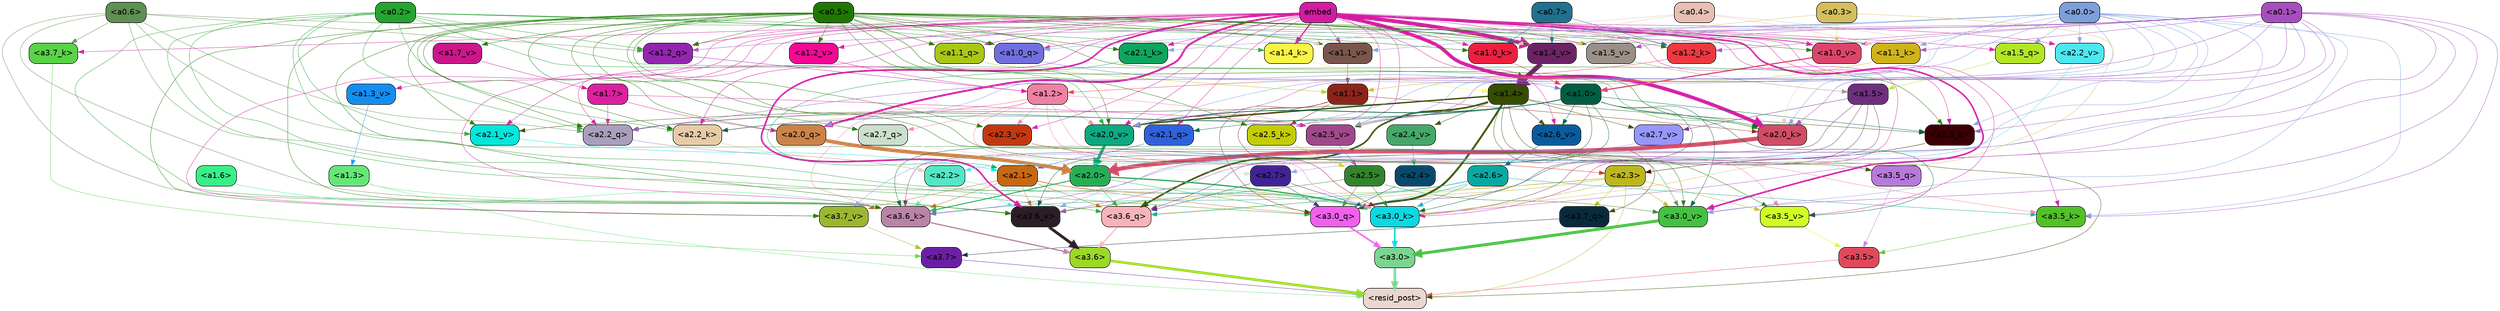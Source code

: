 strict digraph "" {
	graph [bgcolor=transparent,
		layout=dot,
		overlap=false,
		splines=true
	];
	"<a3.7>"	[color=black,
		fillcolor="#6a1fa5",
		fontname=Helvetica,
		shape=box,
		style="filled, rounded"];
	"<resid_post>"	[color=black,
		fillcolor="#ead7d0",
		fontname=Helvetica,
		shape=box,
		style="filled, rounded"];
	"<a3.7>" -> "<resid_post>"	[color="#6a1fa5",
		penwidth=0.6239100098609924];
	"<a3.6>"	[color=black,
		fillcolor="#9cd826",
		fontname=Helvetica,
		shape=box,
		style="filled, rounded"];
	"<a3.6>" -> "<resid_post>"	[color="#9cd826",
		penwidth=4.569062113761902];
	"<a3.5>"	[color=black,
		fillcolor="#e0495b",
		fontname=Helvetica,
		shape=box,
		style="filled, rounded"];
	"<a3.5>" -> "<resid_post>"	[color="#e0495b",
		penwidth=0.6];
	"<a3.0>"	[color=black,
		fillcolor="#7ad590",
		fontname=Helvetica,
		shape=box,
		style="filled, rounded"];
	"<a3.0>" -> "<resid_post>"	[color="#7ad590",
		penwidth=4.283544182777405];
	"<a2.3>"	[color=black,
		fillcolor="#bdb71d",
		fontname=Helvetica,
		shape=box,
		style="filled, rounded"];
	"<a2.3>" -> "<resid_post>"	[color="#bdb71d",
		penwidth=0.6];
	"<a3.7_q>"	[color=black,
		fillcolor="#09293d",
		fontname=Helvetica,
		shape=box,
		style="filled, rounded"];
	"<a2.3>" -> "<a3.7_q>"	[color="#bdb71d",
		penwidth=0.6];
	"<a3.6_q>"	[color=black,
		fillcolor="#f8b3b9",
		fontname=Helvetica,
		shape=box,
		style="filled, rounded"];
	"<a2.3>" -> "<a3.6_q>"	[color="#bdb71d",
		penwidth=0.6];
	"<a3.0_q>"	[color=black,
		fillcolor="#f060ec",
		fontname=Helvetica,
		shape=box,
		style="filled, rounded"];
	"<a2.3>" -> "<a3.0_q>"	[color="#bdb71d",
		penwidth=0.6];
	"<a3.0_k>"	[color=black,
		fillcolor="#0bdae2",
		fontname=Helvetica,
		shape=box,
		style="filled, rounded"];
	"<a2.3>" -> "<a3.0_k>"	[color="#bdb71d",
		penwidth=0.6];
	"<a3.6_v>"	[color=black,
		fillcolor="#2c1d27",
		fontname=Helvetica,
		shape=box,
		style="filled, rounded"];
	"<a2.3>" -> "<a3.6_v>"	[color="#bdb71d",
		penwidth=0.6];
	"<a3.5_v>"	[color=black,
		fillcolor="#d1fd25",
		fontname=Helvetica,
		shape=box,
		style="filled, rounded"];
	"<a2.3>" -> "<a3.5_v>"	[color="#bdb71d",
		penwidth=0.6];
	"<a3.0_v>"	[color=black,
		fillcolor="#45c142",
		fontname=Helvetica,
		shape=box,
		style="filled, rounded"];
	"<a2.3>" -> "<a3.0_v>"	[color="#bdb71d",
		penwidth=0.6];
	"<a1.4>"	[color=black,
		fillcolor="#354e01",
		fontname=Helvetica,
		shape=box,
		style="filled, rounded"];
	"<a1.4>" -> "<resid_post>"	[color="#354e01",
		penwidth=0.6];
	"<a1.4>" -> "<a3.7_q>"	[color="#354e01",
		penwidth=0.6];
	"<a1.4>" -> "<a3.6_q>"	[color="#354e01",
		penwidth=2.7934007048606873];
	"<a3.5_q>"	[color=black,
		fillcolor="#b77ada",
		fontname=Helvetica,
		shape=box,
		style="filled, rounded"];
	"<a1.4>" -> "<a3.5_q>"	[color="#354e01",
		penwidth=0.6];
	"<a1.4>" -> "<a3.0_q>"	[color="#354e01",
		penwidth=3.340754985809326];
	"<a2.3_q>"	[color=black,
		fillcolor="#3a0003",
		fontname=Helvetica,
		shape=box,
		style="filled, rounded"];
	"<a1.4>" -> "<a2.3_q>"	[color="#354e01",
		penwidth=0.6];
	"<a2.7_v>"	[color=black,
		fillcolor="#9597fc",
		fontname=Helvetica,
		shape=box,
		style="filled, rounded"];
	"<a1.4>" -> "<a2.7_v>"	[color="#354e01",
		penwidth=0.6];
	"<a2.6_v>"	[color=black,
		fillcolor="#075c9f",
		fontname=Helvetica,
		shape=box,
		style="filled, rounded"];
	"<a1.4>" -> "<a2.6_v>"	[color="#354e01",
		penwidth=0.6];
	"<a2.5_v>"	[color=black,
		fillcolor="#a0488c",
		fontname=Helvetica,
		shape=box,
		style="filled, rounded"];
	"<a1.4>" -> "<a2.5_v>"	[color="#354e01",
		penwidth=0.6];
	"<a2.4_v>"	[color=black,
		fillcolor="#45a868",
		fontname=Helvetica,
		shape=box,
		style="filled, rounded"];
	"<a1.4>" -> "<a2.4_v>"	[color="#354e01",
		penwidth=0.6];
	"<a2.1_v>"	[color=black,
		fillcolor="#01e7dc",
		fontname=Helvetica,
		shape=box,
		style="filled, rounded"];
	"<a1.4>" -> "<a2.1_v>"	[color="#354e01",
		penwidth=0.6];
	"<a2.0_v>"	[color=black,
		fillcolor="#0da980",
		fontname=Helvetica,
		shape=box,
		style="filled, rounded"];
	"<a1.4>" -> "<a2.0_v>"	[color="#354e01",
		penwidth=2.268759250640869];
	"<a1.3>"	[color=black,
		fillcolor="#65e678",
		fontname=Helvetica,
		shape=box,
		style="filled, rounded"];
	"<a1.3>" -> "<resid_post>"	[color="#65e678",
		penwidth=0.6];
	"<a1.3>" -> "<a3.6_v>"	[color="#65e678",
		penwidth=0.6];
	"<a3.7_q>" -> "<a3.7>"	[color="#09293d",
		penwidth=0.6];
	"<a3.6_q>" -> "<a3.6>"	[color="#f8b3b9",
		penwidth=2.0347584784030914];
	"<a3.5_q>" -> "<a3.5>"	[color="#b77ada",
		penwidth=0.6];
	"<a3.0_q>" -> "<a3.0>"	[color="#f060ec",
		penwidth=2.8635367155075073];
	"<a3.7_k>"	[color=black,
		fillcolor="#59d347",
		fontname=Helvetica,
		shape=box,
		style="filled, rounded"];
	"<a3.7_k>" -> "<a3.7>"	[color="#59d347",
		penwidth=0.6];
	"<a3.6_k>"	[color=black,
		fillcolor="#b985a6",
		fontname=Helvetica,
		shape=box,
		style="filled, rounded"];
	"<a3.6_k>" -> "<a3.6>"	[color="#b985a6",
		penwidth=2.1760786175727844];
	"<a3.5_k>"	[color=black,
		fillcolor="#52c126",
		fontname=Helvetica,
		shape=box,
		style="filled, rounded"];
	"<a3.5_k>" -> "<a3.5>"	[color="#52c126",
		penwidth=0.6];
	"<a3.0_k>" -> "<a3.0>"	[color="#0bdae2",
		penwidth=2.632905662059784];
	"<a3.7_v>"	[color=black,
		fillcolor="#9bb730",
		fontname=Helvetica,
		shape=box,
		style="filled, rounded"];
	"<a3.7_v>" -> "<a3.7>"	[color="#9bb730",
		penwidth=0.6];
	"<a3.6_v>" -> "<a3.6>"	[color="#2c1d27",
		penwidth=4.981305837631226];
	"<a3.5_v>" -> "<a3.5>"	[color="#d1fd25",
		penwidth=0.6];
	"<a3.0_v>" -> "<a3.0>"	[color="#45c142",
		penwidth=5.168330669403076];
	"<a2.7>"	[color=black,
		fillcolor="#402395",
		fontname=Helvetica,
		shape=box,
		style="filled, rounded"];
	"<a2.7>" -> "<a3.6_q>"	[color="#402395",
		penwidth=0.6];
	"<a2.7>" -> "<a3.0_q>"	[color="#402395",
		penwidth=0.6];
	"<a2.7>" -> "<a3.0_k>"	[color="#402395",
		penwidth=0.6];
	"<a2.6>"	[color=black,
		fillcolor="#09a9a3",
		fontname=Helvetica,
		shape=box,
		style="filled, rounded"];
	"<a2.6>" -> "<a3.6_q>"	[color="#09a9a3",
		penwidth=0.6];
	"<a2.6>" -> "<a3.0_q>"	[color="#09a9a3",
		penwidth=0.6];
	"<a2.6>" -> "<a3.6_k>"	[color="#09a9a3",
		penwidth=0.6];
	"<a2.6>" -> "<a3.5_k>"	[color="#09a9a3",
		penwidth=0.6];
	"<a2.6>" -> "<a3.0_k>"	[color="#09a9a3",
		penwidth=0.6];
	"<a2.1>"	[color=black,
		fillcolor="#c76813",
		fontname=Helvetica,
		shape=box,
		style="filled, rounded"];
	"<a2.1>" -> "<a3.6_q>"	[color="#c76813",
		penwidth=0.6];
	"<a2.1>" -> "<a3.0_q>"	[color="#c76813",
		penwidth=0.6];
	"<a2.1>" -> "<a3.6_k>"	[color="#c76813",
		penwidth=0.6];
	"<a2.1>" -> "<a3.0_k>"	[color="#c76813",
		penwidth=0.6];
	"<a2.1>" -> "<a3.7_v>"	[color="#c76813",
		penwidth=0.6];
	"<a2.1>" -> "<a3.6_v>"	[color="#c76813",
		penwidth=0.6];
	"<a2.0>"	[color=black,
		fillcolor="#26ae56",
		fontname=Helvetica,
		shape=box,
		style="filled, rounded"];
	"<a2.0>" -> "<a3.6_q>"	[color="#26ae56",
		penwidth=0.6];
	"<a2.0>" -> "<a3.0_q>"	[color="#26ae56",
		penwidth=0.6];
	"<a2.0>" -> "<a3.6_k>"	[color="#26ae56",
		penwidth=1.6382827460765839];
	"<a2.0>" -> "<a3.0_k>"	[color="#26ae56",
		penwidth=2.161143198609352];
	"<a1.5>"	[color=black,
		fillcolor="#6f2f7d",
		fontname=Helvetica,
		shape=box,
		style="filled, rounded"];
	"<a1.5>" -> "<a3.6_q>"	[color="#6f2f7d",
		penwidth=0.6];
	"<a1.5>" -> "<a3.0_q>"	[color="#6f2f7d",
		penwidth=0.6];
	"<a1.5>" -> "<a3.6_k>"	[color="#6f2f7d",
		penwidth=0.6];
	"<a1.5>" -> "<a3.0_k>"	[color="#6f2f7d",
		penwidth=0.6];
	"<a1.5>" -> "<a2.7_v>"	[color="#6f2f7d",
		penwidth=0.6];
	"<a0.2>"	[color=black,
		fillcolor="#26a431",
		fontname=Helvetica,
		shape=box,
		style="filled, rounded"];
	"<a0.2>" -> "<a3.6_q>"	[color="#26a431",
		penwidth=0.6];
	"<a0.2>" -> "<a3.0_q>"	[color="#26a431",
		penwidth=0.6];
	"<a0.2>" -> "<a3.6_k>"	[color="#26a431",
		penwidth=0.6];
	"<a0.2>" -> "<a3.0_k>"	[color="#26a431",
		penwidth=0.6];
	"<a2.2_q>"	[color=black,
		fillcolor="#a99ebc",
		fontname=Helvetica,
		shape=box,
		style="filled, rounded"];
	"<a0.2>" -> "<a2.2_q>"	[color="#26a431",
		penwidth=0.6];
	"<a2.2_k>"	[color=black,
		fillcolor="#e6cba6",
		fontname=Helvetica,
		shape=box,
		style="filled, rounded"];
	"<a0.2>" -> "<a2.2_k>"	[color="#26a431",
		penwidth=0.6];
	"<a2.0_k>"	[color=black,
		fillcolor="#d14d66",
		fontname=Helvetica,
		shape=box,
		style="filled, rounded"];
	"<a0.2>" -> "<a2.0_k>"	[color="#26a431",
		penwidth=0.6];
	"<a0.2>" -> "<a2.1_v>"	[color="#26a431",
		penwidth=0.6];
	"<a0.2>" -> "<a2.0_v>"	[color="#26a431",
		penwidth=0.6];
	"<a1.2_q>"	[color=black,
		fillcolor="#9425af",
		fontname=Helvetica,
		shape=box,
		style="filled, rounded"];
	"<a0.2>" -> "<a1.2_q>"	[color="#26a431",
		penwidth=0.6];
	"<a1.0_q>"	[color=black,
		fillcolor="#706fdf",
		fontname=Helvetica,
		shape=box,
		style="filled, rounded"];
	"<a0.2>" -> "<a1.0_q>"	[color="#26a431",
		penwidth=0.6];
	"<a1.4_k>"	[color=black,
		fillcolor="#f8f444",
		fontname=Helvetica,
		shape=box,
		style="filled, rounded"];
	"<a0.2>" -> "<a1.4_k>"	[color="#26a431",
		penwidth=0.6];
	"<a1.4_v>"	[color=black,
		fillcolor="#6b2366",
		fontname=Helvetica,
		shape=box,
		style="filled, rounded"];
	"<a0.2>" -> "<a1.4_v>"	[color="#26a431",
		penwidth=0.6];
	"<a2.5>"	[color=black,
		fillcolor="#32842d",
		fontname=Helvetica,
		shape=box,
		style="filled, rounded"];
	"<a2.5>" -> "<a3.0_q>"	[color="#32842d",
		penwidth=0.6];
	"<a2.5>" -> "<a3.0_k>"	[color="#32842d",
		penwidth=0.6];
	"<a2.5>" -> "<a3.6_v>"	[color="#32842d",
		penwidth=0.6];
	"<a2.5>" -> "<a3.0_v>"	[color="#32842d",
		penwidth=0.6];
	"<a2.4>"	[color=black,
		fillcolor="#09496c",
		fontname=Helvetica,
		shape=box,
		style="filled, rounded"];
	"<a2.4>" -> "<a3.0_q>"	[color="#09496c",
		penwidth=0.6];
	"<a1.1>"	[color=black,
		fillcolor="#8d241c",
		fontname=Helvetica,
		shape=box,
		style="filled, rounded"];
	"<a1.1>" -> "<a3.0_q>"	[color="#8d241c",
		penwidth=0.6];
	"<a1.1>" -> "<a3.0_k>"	[color="#8d241c",
		penwidth=0.6];
	"<a2.5_k>"	[color=black,
		fillcolor="#c4cd04",
		fontname=Helvetica,
		shape=box,
		style="filled, rounded"];
	"<a1.1>" -> "<a2.5_k>"	[color="#8d241c",
		penwidth=0.6];
	"<a1.1>" -> "<a2.0_k>"	[color="#8d241c",
		penwidth=0.6];
	"<a1.1>" -> "<a2.0_v>"	[color="#8d241c",
		penwidth=0.6];
	"<a0.6>"	[color=black,
		fillcolor="#5e8f53",
		fontname=Helvetica,
		shape=box,
		style="filled, rounded"];
	"<a0.6>" -> "<a3.7_k>"	[color="#5e8f53",
		penwidth=0.6];
	"<a0.6>" -> "<a3.6_k>"	[color="#5e8f53",
		penwidth=0.6];
	"<a0.6>" -> "<a3.0_k>"	[color="#5e8f53",
		penwidth=0.6];
	"<a0.6>" -> "<a3.6_v>"	[color="#5e8f53",
		penwidth=0.6];
	"<a0.6>" -> "<a3.0_v>"	[color="#5e8f53",
		penwidth=0.6];
	"<a0.6>" -> "<a2.2_q>"	[color="#5e8f53",
		penwidth=0.6];
	"<a0.6>" -> "<a1.2_q>"	[color="#5e8f53",
		penwidth=0.6];
	"<a0.6>" -> "<a1.4_v>"	[color="#5e8f53",
		penwidth=0.6];
	embed	[color=black,
		fillcolor="#d21ca2",
		fontname=Helvetica,
		shape=box,
		style="filled, rounded"];
	embed -> "<a3.7_k>"	[color="#d21ca2",
		penwidth=0.6];
	embed -> "<a3.6_k>"	[color="#d21ca2",
		penwidth=0.6];
	embed -> "<a3.5_k>"	[color="#d21ca2",
		penwidth=0.6];
	embed -> "<a3.0_k>"	[color="#d21ca2",
		penwidth=0.6];
	embed -> "<a3.7_v>"	[color="#d21ca2",
		penwidth=0.6];
	embed -> "<a3.6_v>"	[color="#d21ca2",
		penwidth=2.7825746536254883];
	embed -> "<a3.5_v>"	[color="#d21ca2",
		penwidth=0.6];
	embed -> "<a3.0_v>"	[color="#d21ca2",
		penwidth=2.6950180530548096];
	embed -> "<a2.3_q>"	[color="#d21ca2",
		penwidth=0.6];
	embed -> "<a2.2_q>"	[color="#d21ca2",
		penwidth=0.6];
	"<a2.1_q>"	[color=black,
		fillcolor="#2e61dd",
		fontname=Helvetica,
		shape=box,
		style="filled, rounded"];
	embed -> "<a2.1_q>"	[color="#d21ca2",
		penwidth=0.6];
	"<a2.0_q>"	[color=black,
		fillcolor="#cb8347",
		fontname=Helvetica,
		shape=box,
		style="filled, rounded"];
	embed -> "<a2.0_q>"	[color="#d21ca2",
		penwidth=3.305941343307495];
	embed -> "<a2.5_k>"	[color="#d21ca2",
		penwidth=0.6];
	embed -> "<a2.2_k>"	[color="#d21ca2",
		penwidth=0.6698317527770996];
	"<a2.1_k>"	[color=black,
		fillcolor="#0fa55e",
		fontname=Helvetica,
		shape=box,
		style="filled, rounded"];
	embed -> "<a2.1_k>"	[color="#d21ca2",
		penwidth=0.6];
	embed -> "<a2.0_k>"	[color="#d21ca2",
		penwidth=6.12570995092392];
	embed -> "<a2.6_v>"	[color="#d21ca2",
		penwidth=0.6];
	embed -> "<a2.5_v>"	[color="#d21ca2",
		penwidth=0.6];
	"<a2.3_v>"	[color=black,
		fillcolor="#c3380e",
		fontname=Helvetica,
		shape=box,
		style="filled, rounded"];
	embed -> "<a2.3_v>"	[color="#d21ca2",
		penwidth=0.6];
	"<a2.2_v>"	[color=black,
		fillcolor="#4de7f0",
		fontname=Helvetica,
		shape=box,
		style="filled, rounded"];
	embed -> "<a2.2_v>"	[color="#d21ca2",
		penwidth=0.6];
	embed -> "<a2.1_v>"	[color="#d21ca2",
		penwidth=0.6];
	embed -> "<a2.0_v>"	[color="#d21ca2",
		penwidth=0.6];
	"<a1.5_q>"	[color=black,
		fillcolor="#b1e626",
		fontname=Helvetica,
		shape=box,
		style="filled, rounded"];
	embed -> "<a1.5_q>"	[color="#d21ca2",
		penwidth=0.6];
	embed -> "<a1.2_q>"	[color="#d21ca2",
		penwidth=0.6087074279785156];
	"<a1.1_q>"	[color=black,
		fillcolor="#a9c716",
		fontname=Helvetica,
		shape=box,
		style="filled, rounded"];
	embed -> "<a1.1_q>"	[color="#d21ca2",
		penwidth=0.6];
	embed -> "<a1.0_q>"	[color="#d21ca2",
		penwidth=0.6];
	embed -> "<a1.4_k>"	[color="#d21ca2",
		penwidth=2.1858973503112793];
	"<a1.2_k>"	[color=black,
		fillcolor="#ed3841",
		fontname=Helvetica,
		shape=box,
		style="filled, rounded"];
	embed -> "<a1.2_k>"	[color="#d21ca2",
		penwidth=0.6];
	"<a1.1_k>"	[color=black,
		fillcolor="#d0b31b",
		fontname=Helvetica,
		shape=box,
		style="filled, rounded"];
	embed -> "<a1.1_k>"	[color="#d21ca2",
		penwidth=0.6];
	"<a1.0_k>"	[color=black,
		fillcolor="#ed1f3f",
		fontname=Helvetica,
		shape=box,
		style="filled, rounded"];
	embed -> "<a1.0_k>"	[color="#d21ca2",
		penwidth=0.6];
	"<a1.5_v>"	[color=black,
		fillcolor="#999089",
		fontname=Helvetica,
		shape=box,
		style="filled, rounded"];
	embed -> "<a1.5_v>"	[color="#d21ca2",
		penwidth=0.6];
	embed -> "<a1.4_v>"	[color="#d21ca2",
		penwidth=6.590077131986618];
	"<a1.3_v>"	[color=black,
		fillcolor="#138ef0",
		fontname=Helvetica,
		shape=box,
		style="filled, rounded"];
	embed -> "<a1.3_v>"	[color="#d21ca2",
		penwidth=0.6];
	"<a1.2_v>"	[color=black,
		fillcolor="#f40994",
		fontname=Helvetica,
		shape=box,
		style="filled, rounded"];
	embed -> "<a1.2_v>"	[color="#d21ca2",
		penwidth=0.6];
	"<a1.1_v>"	[color=black,
		fillcolor="#79554b",
		fontname=Helvetica,
		shape=box,
		style="filled, rounded"];
	embed -> "<a1.1_v>"	[color="#d21ca2",
		penwidth=0.6];
	"<a1.0_v>"	[color=black,
		fillcolor="#dc446c",
		fontname=Helvetica,
		shape=box,
		style="filled, rounded"];
	embed -> "<a1.0_v>"	[color="#d21ca2",
		penwidth=1.2076449394226074];
	"<a2.2>"	[color=black,
		fillcolor="#54e7c5",
		fontname=Helvetica,
		shape=box,
		style="filled, rounded"];
	"<a2.2>" -> "<a3.6_k>"	[color="#54e7c5",
		penwidth=0.6];
	"<a2.2>" -> "<a3.0_k>"	[color="#54e7c5",
		penwidth=0.6];
	"<a2.2>" -> "<a3.6_v>"	[color="#54e7c5",
		penwidth=0.6];
	"<a1.6>"	[color=black,
		fillcolor="#38ef89",
		fontname=Helvetica,
		shape=box,
		style="filled, rounded"];
	"<a1.6>" -> "<a3.6_k>"	[color="#38ef89",
		penwidth=0.6];
	"<a1.2>"	[color=black,
		fillcolor="#ee81a4",
		fontname=Helvetica,
		shape=box,
		style="filled, rounded"];
	"<a1.2>" -> "<a3.6_k>"	[color="#ee81a4",
		penwidth=0.6];
	"<a1.2>" -> "<a3.5_k>"	[color="#ee81a4",
		penwidth=0.6];
	"<a1.2>" -> "<a3.0_k>"	[color="#ee81a4",
		penwidth=0.6];
	"<a1.2>" -> "<a3.5_v>"	[color="#ee81a4",
		penwidth=0.6];
	"<a2.7_q>"	[color=black,
		fillcolor="#cbdfcd",
		fontname=Helvetica,
		shape=box,
		style="filled, rounded"];
	"<a1.2>" -> "<a2.7_q>"	[color="#ee81a4",
		penwidth=0.6];
	"<a1.2>" -> "<a2.2_q>"	[color="#ee81a4",
		penwidth=0.6];
	"<a1.2>" -> "<a2.2_k>"	[color="#ee81a4",
		penwidth=0.6];
	"<a1.2>" -> "<a2.5_v>"	[color="#ee81a4",
		penwidth=0.6];
	"<a1.2>" -> "<a2.3_v>"	[color="#ee81a4",
		penwidth=0.6];
	"<a1.2>" -> "<a2.0_v>"	[color="#ee81a4",
		penwidth=0.6];
	"<a1.0>"	[color=black,
		fillcolor="#005e41",
		fontname=Helvetica,
		shape=box,
		style="filled, rounded"];
	"<a1.0>" -> "<a3.6_k>"	[color="#005e41",
		penwidth=0.6];
	"<a1.0>" -> "<a3.0_k>"	[color="#005e41",
		penwidth=0.6];
	"<a1.0>" -> "<a3.6_v>"	[color="#005e41",
		penwidth=0.6];
	"<a1.0>" -> "<a3.5_v>"	[color="#005e41",
		penwidth=0.6];
	"<a1.0>" -> "<a3.0_v>"	[color="#005e41",
		penwidth=0.6];
	"<a1.0>" -> "<a2.3_q>"	[color="#005e41",
		penwidth=0.6];
	"<a1.0>" -> "<a2.2_q>"	[color="#005e41",
		penwidth=0.6];
	"<a1.0>" -> "<a2.1_q>"	[color="#005e41",
		penwidth=0.6];
	"<a1.0>" -> "<a2.2_k>"	[color="#005e41",
		penwidth=0.6];
	"<a1.0>" -> "<a2.0_k>"	[color="#005e41",
		penwidth=0.6];
	"<a1.0>" -> "<a2.6_v>"	[color="#005e41",
		penwidth=0.6];
	"<a1.0>" -> "<a2.0_v>"	[color="#005e41",
		penwidth=1.2213096618652344];
	"<a0.5>"	[color=black,
		fillcolor="#1f7701",
		fontname=Helvetica,
		shape=box,
		style="filled, rounded"];
	"<a0.5>" -> "<a3.6_k>"	[color="#1f7701",
		penwidth=0.6];
	"<a0.5>" -> "<a3.7_v>"	[color="#1f7701",
		penwidth=0.6];
	"<a0.5>" -> "<a3.6_v>"	[color="#1f7701",
		penwidth=0.6];
	"<a0.5>" -> "<a3.5_v>"	[color="#1f7701",
		penwidth=0.6];
	"<a0.5>" -> "<a3.0_v>"	[color="#1f7701",
		penwidth=0.6];
	"<a0.5>" -> "<a2.7_q>"	[color="#1f7701",
		penwidth=0.6];
	"<a0.5>" -> "<a2.3_q>"	[color="#1f7701",
		penwidth=0.6];
	"<a0.5>" -> "<a2.2_q>"	[color="#1f7701",
		penwidth=0.6];
	"<a0.5>" -> "<a2.0_q>"	[color="#1f7701",
		penwidth=0.6];
	"<a0.5>" -> "<a2.5_k>"	[color="#1f7701",
		penwidth=0.6];
	"<a0.5>" -> "<a2.2_k>"	[color="#1f7701",
		penwidth=0.6];
	"<a0.5>" -> "<a2.1_k>"	[color="#1f7701",
		penwidth=0.6];
	"<a0.5>" -> "<a2.0_k>"	[color="#1f7701",
		penwidth=0.6900839805603027];
	"<a0.5>" -> "<a2.3_v>"	[color="#1f7701",
		penwidth=0.6];
	"<a0.5>" -> "<a2.1_v>"	[color="#1f7701",
		penwidth=0.6];
	"<a0.5>" -> "<a2.0_v>"	[color="#1f7701",
		penwidth=0.6];
	"<a0.5>" -> "<a1.2_q>"	[color="#1f7701",
		penwidth=0.6];
	"<a0.5>" -> "<a1.1_q>"	[color="#1f7701",
		penwidth=0.6];
	"<a0.5>" -> "<a1.0_q>"	[color="#1f7701",
		penwidth=0.6];
	"<a0.5>" -> "<a1.2_k>"	[color="#1f7701",
		penwidth=0.6];
	"<a0.5>" -> "<a1.1_k>"	[color="#1f7701",
		penwidth=0.6];
	"<a0.5>" -> "<a1.0_k>"	[color="#1f7701",
		penwidth=0.6];
	"<a1.7_v>"	[color=black,
		fillcolor="#cc168a",
		fontname=Helvetica,
		shape=box,
		style="filled, rounded"];
	"<a0.5>" -> "<a1.7_v>"	[color="#1f7701",
		penwidth=0.6];
	"<a0.5>" -> "<a1.5_v>"	[color="#1f7701",
		penwidth=0.6];
	"<a0.5>" -> "<a1.4_v>"	[color="#1f7701",
		penwidth=0.9985027313232422];
	"<a0.5>" -> "<a1.2_v>"	[color="#1f7701",
		penwidth=0.6];
	"<a0.5>" -> "<a1.1_v>"	[color="#1f7701",
		penwidth=0.6];
	"<a0.5>" -> "<a1.0_v>"	[color="#1f7701",
		penwidth=0.6];
	"<a0.1>"	[color=black,
		fillcolor="#a54fbe",
		fontname=Helvetica,
		shape=box,
		style="filled, rounded"];
	"<a0.1>" -> "<a3.6_k>"	[color="#a54fbe",
		penwidth=0.6];
	"<a0.1>" -> "<a3.5_k>"	[color="#a54fbe",
		penwidth=0.6];
	"<a0.1>" -> "<a3.0_k>"	[color="#a54fbe",
		penwidth=0.6];
	"<a0.1>" -> "<a3.6_v>"	[color="#a54fbe",
		penwidth=0.6];
	"<a0.1>" -> "<a3.0_v>"	[color="#a54fbe",
		penwidth=0.6];
	"<a0.1>" -> "<a2.3_q>"	[color="#a54fbe",
		penwidth=0.6];
	"<a0.1>" -> "<a2.2_q>"	[color="#a54fbe",
		penwidth=0.6];
	"<a0.1>" -> "<a2.0_k>"	[color="#a54fbe",
		penwidth=0.6];
	"<a0.1>" -> "<a2.5_v>"	[color="#a54fbe",
		penwidth=0.6];
	"<a0.1>" -> "<a2.0_v>"	[color="#a54fbe",
		penwidth=0.6];
	"<a0.1>" -> "<a1.2_q>"	[color="#a54fbe",
		penwidth=0.6218185424804688];
	"<a0.1>" -> "<a1.2_k>"	[color="#a54fbe",
		penwidth=0.6];
	"<a0.1>" -> "<a1.1_k>"	[color="#a54fbe",
		penwidth=0.6];
	"<a0.1>" -> "<a1.5_v>"	[color="#a54fbe",
		penwidth=0.6];
	"<a0.1>" -> "<a1.4_v>"	[color="#a54fbe",
		penwidth=0.6];
	"<a0.1>" -> "<a1.0_v>"	[color="#a54fbe",
		penwidth=0.6];
	"<a0.0>"	[color=black,
		fillcolor="#7e9fdb",
		fontname=Helvetica,
		shape=box,
		style="filled, rounded"];
	"<a0.0>" -> "<a3.5_k>"	[color="#7e9fdb",
		penwidth=0.6];
	"<a0.0>" -> "<a3.7_v>"	[color="#7e9fdb",
		penwidth=0.6];
	"<a0.0>" -> "<a3.6_v>"	[color="#7e9fdb",
		penwidth=0.6];
	"<a0.0>" -> "<a3.0_v>"	[color="#7e9fdb",
		penwidth=0.6];
	"<a0.0>" -> "<a2.3_q>"	[color="#7e9fdb",
		penwidth=0.6];
	"<a0.0>" -> "<a2.0_q>"	[color="#7e9fdb",
		penwidth=0.6];
	"<a0.0>" -> "<a2.5_k>"	[color="#7e9fdb",
		penwidth=0.6];
	"<a0.0>" -> "<a2.1_k>"	[color="#7e9fdb",
		penwidth=0.6];
	"<a0.0>" -> "<a2.0_k>"	[color="#7e9fdb",
		penwidth=0.6];
	"<a0.0>" -> "<a2.5_v>"	[color="#7e9fdb",
		penwidth=0.6];
	"<a0.0>" -> "<a2.2_v>"	[color="#7e9fdb",
		penwidth=0.6];
	"<a0.0>" -> "<a2.0_v>"	[color="#7e9fdb",
		penwidth=0.6];
	"<a0.0>" -> "<a1.5_q>"	[color="#7e9fdb",
		penwidth=0.6];
	"<a0.0>" -> "<a1.0_q>"	[color="#7e9fdb",
		penwidth=0.6];
	"<a0.0>" -> "<a1.1_k>"	[color="#7e9fdb",
		penwidth=0.6];
	"<a0.0>" -> "<a1.4_v>"	[color="#7e9fdb",
		penwidth=0.6];
	"<a0.0>" -> "<a1.1_v>"	[color="#7e9fdb",
		penwidth=0.6];
	"<a0.3>"	[color=black,
		fillcolor="#d5be5c",
		fontname=Helvetica,
		shape=box,
		style="filled, rounded"];
	"<a0.3>" -> "<a3.0_k>"	[color="#d5be5c",
		penwidth=0.6];
	"<a0.3>" -> "<a1.4_v>"	[color="#d5be5c",
		penwidth=0.6];
	"<a0.3>" -> "<a1.0_v>"	[color="#d5be5c",
		penwidth=0.6];
	"<a2.7_q>" -> "<a2.7>"	[color="#cbdfcd",
		penwidth=0.6];
	"<a2.3_q>" -> "<a2.3>"	[color="#3a0003",
		penwidth=0.6];
	"<a2.2_q>" -> "<a2.2>"	[color="#a99ebc",
		penwidth=0.7553567886352539];
	"<a2.1_q>" -> "<a2.1>"	[color="#2e61dd",
		penwidth=0.6];
	"<a2.0_q>" -> "<a2.0>"	[color="#cb8347",
		penwidth=6.256794691085815];
	"<a2.5_k>" -> "<a2.5>"	[color="#c4cd04",
		penwidth=0.6];
	"<a2.2_k>" -> "<a2.2>"	[color="#e6cba6",
		penwidth=0.8854708671569824];
	"<a2.1_k>" -> "<a2.1>"	[color="#0fa55e",
		penwidth=0.6];
	"<a2.0_k>" -> "<a2.0>"	[color="#d14d66",
		penwidth=7.231504917144775];
	"<a2.7_v>" -> "<a2.7>"	[color="#9597fc",
		penwidth=0.6];
	"<a2.6_v>" -> "<a2.6>"	[color="#075c9f",
		penwidth=0.6];
	"<a2.5_v>" -> "<a2.5>"	[color="#a0488c",
		penwidth=0.6];
	"<a2.4_v>" -> "<a2.4>"	[color="#45a868",
		penwidth=0.6];
	"<a2.3_v>" -> "<a2.3>"	[color="#c3380e",
		penwidth=0.6];
	"<a2.2_v>" -> "<a2.2>"	[color="#4de7f0",
		penwidth=0.6];
	"<a2.1_v>" -> "<a2.1>"	[color="#01e7dc",
		penwidth=0.6];
	"<a2.0_v>" -> "<a2.0>"	[color="#0da980",
		penwidth=5.231471925973892];
	"<a1.7>"	[color=black,
		fillcolor="#dc20a0",
		fontname=Helvetica,
		shape=box,
		style="filled, rounded"];
	"<a1.7>" -> "<a2.2_q>"	[color="#dc20a0",
		penwidth=0.6];
	"<a1.7>" -> "<a2.0_q>"	[color="#dc20a0",
		penwidth=0.6];
	"<a1.7>" -> "<a2.5_v>"	[color="#dc20a0",
		penwidth=0.6];
	"<a0.4>"	[color=black,
		fillcolor="#e7bfb3",
		fontname=Helvetica,
		shape=box,
		style="filled, rounded"];
	"<a0.4>" -> "<a2.0_k>"	[color="#e7bfb3",
		penwidth=0.6];
	"<a0.4>" -> "<a1.4_k>"	[color="#e7bfb3",
		penwidth=0.6];
	"<a0.4>" -> "<a1.1_k>"	[color="#e7bfb3",
		penwidth=0.6];
	"<a0.4>" -> "<a1.0_k>"	[color="#e7bfb3",
		penwidth=0.6];
	"<a1.5_q>" -> "<a1.5>"	[color="#b1e626",
		penwidth=0.6];
	"<a1.2_q>" -> "<a1.2>"	[color="#9425af",
		penwidth=0.6];
	"<a1.1_q>" -> "<a1.1>"	[color="#a9c716",
		penwidth=0.6];
	"<a1.0_q>" -> "<a1.0>"	[color="#706fdf",
		penwidth=0.6];
	"<a1.4_k>" -> "<a1.4>"	[color="#f8f444",
		penwidth=0.6];
	"<a1.2_k>" -> "<a1.2>"	[color="#ed3841",
		penwidth=0.6];
	"<a1.1_k>" -> "<a1.1>"	[color="#d0b31b",
		penwidth=0.6];
	"<a1.0_k>" -> "<a1.0>"	[color="#ed1f3f",
		penwidth=0.6];
	"<a1.7_v>" -> "<a1.7>"	[color="#cc168a",
		penwidth=0.6];
	"<a1.5_v>" -> "<a1.5>"	[color="#999089",
		penwidth=0.6];
	"<a1.4_v>" -> "<a1.4>"	[color="#6b2366",
		penwidth=8.36684274673462];
	"<a1.3_v>" -> "<a1.3>"	[color="#138ef0",
		penwidth=0.6];
	"<a1.2_v>" -> "<a1.2>"	[color="#f40994",
		penwidth=0.6];
	"<a1.1_v>" -> "<a1.1>"	[color="#79554b",
		penwidth=0.6];
	"<a1.0_v>" -> "<a1.0>"	[color="#dc446c",
		penwidth=1.9665732383728027];
	"<a0.7>"	[color=black,
		fillcolor="#22708f",
		fontname=Helvetica,
		shape=box,
		style="filled, rounded"];
	"<a0.7>" -> "<a1.2_k>"	[color="#22708f",
		penwidth=0.6];
	"<a0.7>" -> "<a1.0_k>"	[color="#22708f",
		penwidth=0.6];
	"<a0.7>" -> "<a1.4_v>"	[color="#22708f",
		penwidth=0.6];
}
